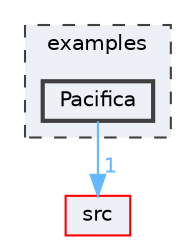 digraph "/home/runner/work/FastLED/FastLED/examples/Pacifica"
{
 // LATEX_PDF_SIZE
  bgcolor="transparent";
  edge [fontname=Helvetica,fontsize=10,labelfontname=Helvetica,labelfontsize=10];
  node [fontname=Helvetica,fontsize=10,shape=box,height=0.2,width=0.4];
  compound=true
  subgraph clusterdir_d28a4824dc47e487b107a5db32ef43c4 {
    graph [ bgcolor="#edf0f7", pencolor="grey25", label="examples", fontname=Helvetica,fontsize=10 style="filled,dashed", URL="dir_d28a4824dc47e487b107a5db32ef43c4.html",tooltip=""]
  dir_6c462138272298d2e4097d58743c07ce [label="Pacifica", fillcolor="#edf0f7", color="grey25", style="filled,bold", URL="dir_6c462138272298d2e4097d58743c07ce.html",tooltip=""];
  }
  dir_68267d1309a1af8e8297ef4c3efbcdba [label="src", fillcolor="#edf0f7", color="red", style="filled", URL="dir_68267d1309a1af8e8297ef4c3efbcdba.html",tooltip=""];
  dir_6c462138272298d2e4097d58743c07ce->dir_68267d1309a1af8e8297ef4c3efbcdba [headlabel="1", labeldistance=1.5 headhref="dir_000059_000073.html" href="dir_000059_000073.html" color="steelblue1" fontcolor="steelblue1"];
}
